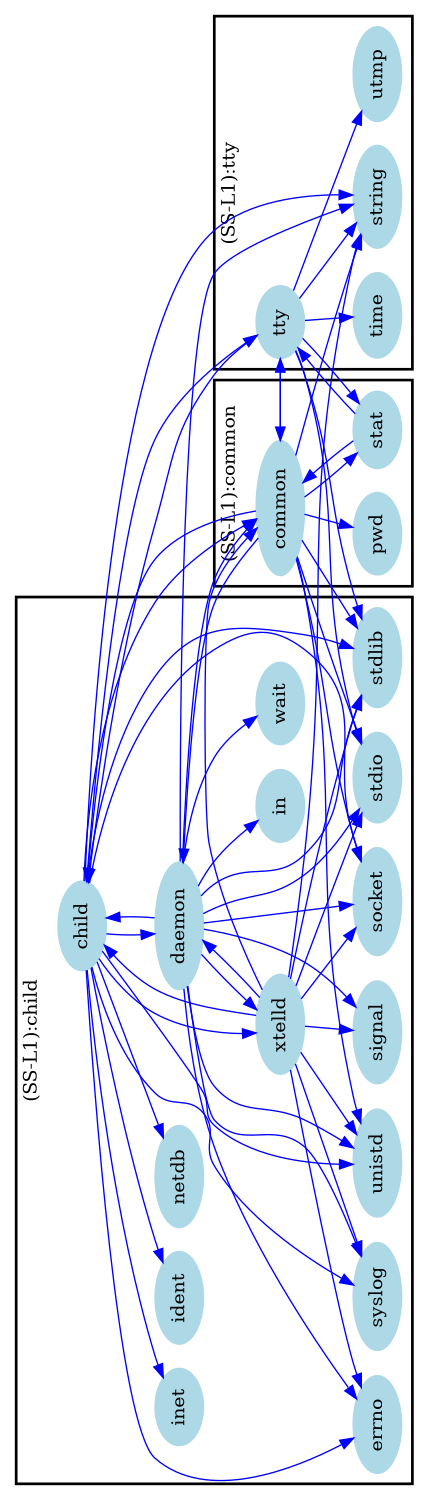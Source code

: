 /* ------------------------------------------------------------ */
/* created with bunch v3 */
/* Objective Function value = 1.6875*/
/* ------------------------------------------------------------ */

digraph G {
size= "10,10";
rotate = 90;
subgraph cluster0 {
label = "(SS-L1):tty";
color = black;
style = bold;

"time"[label="time",shape=ellipse,color=lightblue,fontcolor=black,style=filled];
"utmp"[label="utmp",shape=ellipse,color=lightblue,fontcolor=black,style=filled];
"tty"[label="tty",shape=ellipse,color=lightblue,fontcolor=black,style=filled];
"string"[label="string",shape=ellipse,color=lightblue,fontcolor=black,style=filled];
}
subgraph cluster1 {
label = "(SS-L1):child";
color = black;
style = bold;

"errno"[label="errno",shape=ellipse,color=lightblue,fontcolor=black,style=filled];
"inet"[label="inet",shape=ellipse,color=lightblue,fontcolor=black,style=filled];
"child"[label="child",shape=ellipse,color=lightblue,fontcolor=black,style=filled];
"ident"[label="ident",shape=ellipse,color=lightblue,fontcolor=black,style=filled];
"netdb"[label="netdb",shape=ellipse,color=lightblue,fontcolor=black,style=filled];
"unistd"[label="unistd",shape=ellipse,color=lightblue,fontcolor=black,style=filled];
"in"[label="in",shape=ellipse,color=lightblue,fontcolor=black,style=filled];
"daemon"[label="daemon",shape=ellipse,color=lightblue,fontcolor=black,style=filled];
"signal"[label="signal",shape=ellipse,color=lightblue,fontcolor=black,style=filled];
"wait"[label="wait",shape=ellipse,color=lightblue,fontcolor=black,style=filled];
"syslog"[label="syslog",shape=ellipse,color=lightblue,fontcolor=black,style=filled];
"socket"[label="socket",shape=ellipse,color=lightblue,fontcolor=black,style=filled];
"stdlib"[label="stdlib",shape=ellipse,color=lightblue,fontcolor=black,style=filled];
"stdio"[label="stdio",shape=ellipse,color=lightblue,fontcolor=black,style=filled];
"xtelld"[label="xtelld",shape=ellipse,color=lightblue,fontcolor=black,style=filled];
}
subgraph cluster2 {
label = "(SS-L1):common";
color = black;
style = bold;

"pwd"[label="pwd",shape=ellipse,color=lightblue,fontcolor=black,style=filled];
"stat"[label="stat",shape=ellipse,color=lightblue,fontcolor=black,style=filled];
"common"[label="common",shape=ellipse,color=lightblue,fontcolor=black,style=filled];
}
"tty" -> "string" [color=blue,font=6];
"tty" -> "stat" [color=blue,font=6];
"tty" -> "utmp" [color=blue,font=6];
"tty" -> "common" [color=blue,font=6];
"tty" -> "stdlib" [color=blue,font=6];
"tty" -> "stdio" [color=blue,font=6];
"tty" -> "time" [color=blue,font=6];
"tty" -> "child" [color=blue,font=6];
"child" -> "syslog" [color=blue,font=6];
"child" -> "errno" [color=blue,font=6];
"child" -> "unistd" [color=blue,font=6];
"child" -> "daemon" [color=blue,font=6];
"child" -> "netdb" [color=blue,font=6];
"child" -> "inet" [color=blue,font=6];
"child" -> "ident" [color=blue,font=6];
"child" -> "string" [color=blue,font=6];
"child" -> "common" [color=blue,font=6];
"child" -> "tty" [color=blue,font=6];
"child" -> "stdlib" [color=blue,font=6];
"child" -> "socket" [color=blue,font=6];
"child" -> "xtelld" [color=blue,font=6];
"common" -> "stdio" [color=blue,font=6];
"common" -> "child" [color=blue,font=6];
"common" -> "unistd" [color=blue,font=6];
"common" -> "daemon" [color=blue,font=6];
"common" -> "stat" [color=blue,font=6];
"common" -> "string" [color=blue,font=6];
"common" -> "tty" [color=blue,font=6];
"common" -> "pwd" [color=blue,font=6];
"common" -> "stdlib" [color=blue,font=6];
"common" -> "socket" [color=blue,font=6];
"xtelld" -> "syslog" [color=blue,font=6];
"xtelld" -> "stdio" [color=blue,font=6];
"xtelld" -> "child" [color=blue,font=6];
"xtelld" -> "errno" [color=blue,font=6];
"xtelld" -> "daemon" [color=blue,font=6];
"xtelld" -> "unistd" [color=blue,font=6];
"xtelld" -> "string" [color=blue,font=6];
"xtelld" -> "common" [color=blue,font=6];
"xtelld" -> "signal" [color=blue,font=6];
"xtelld" -> "stdlib" [color=blue,font=6];
"xtelld" -> "socket" [color=blue,font=6];
"stat" -> "common" [color=blue,font=6];
"stat" -> "tty" [color=blue,font=6];
"daemon" -> "syslog" [color=blue,font=6];
"daemon" -> "stdio" [color=blue,font=6];
"daemon" -> "child" [color=blue,font=6];
"daemon" -> "errno" [color=blue,font=6];
"daemon" -> "unistd" [color=blue,font=6];
"daemon" -> "wait" [color=blue,font=6];
"daemon" -> "string" [color=blue,font=6];
"daemon" -> "common" [color=blue,font=6];
"daemon" -> "in" [color=blue,font=6];
"daemon" -> "signal" [color=blue,font=6];
"daemon" -> "stdlib" [color=blue,font=6];
"daemon" -> "socket" [color=blue,font=6];
"daemon" -> "xtelld" [color=blue,font=6];
}
